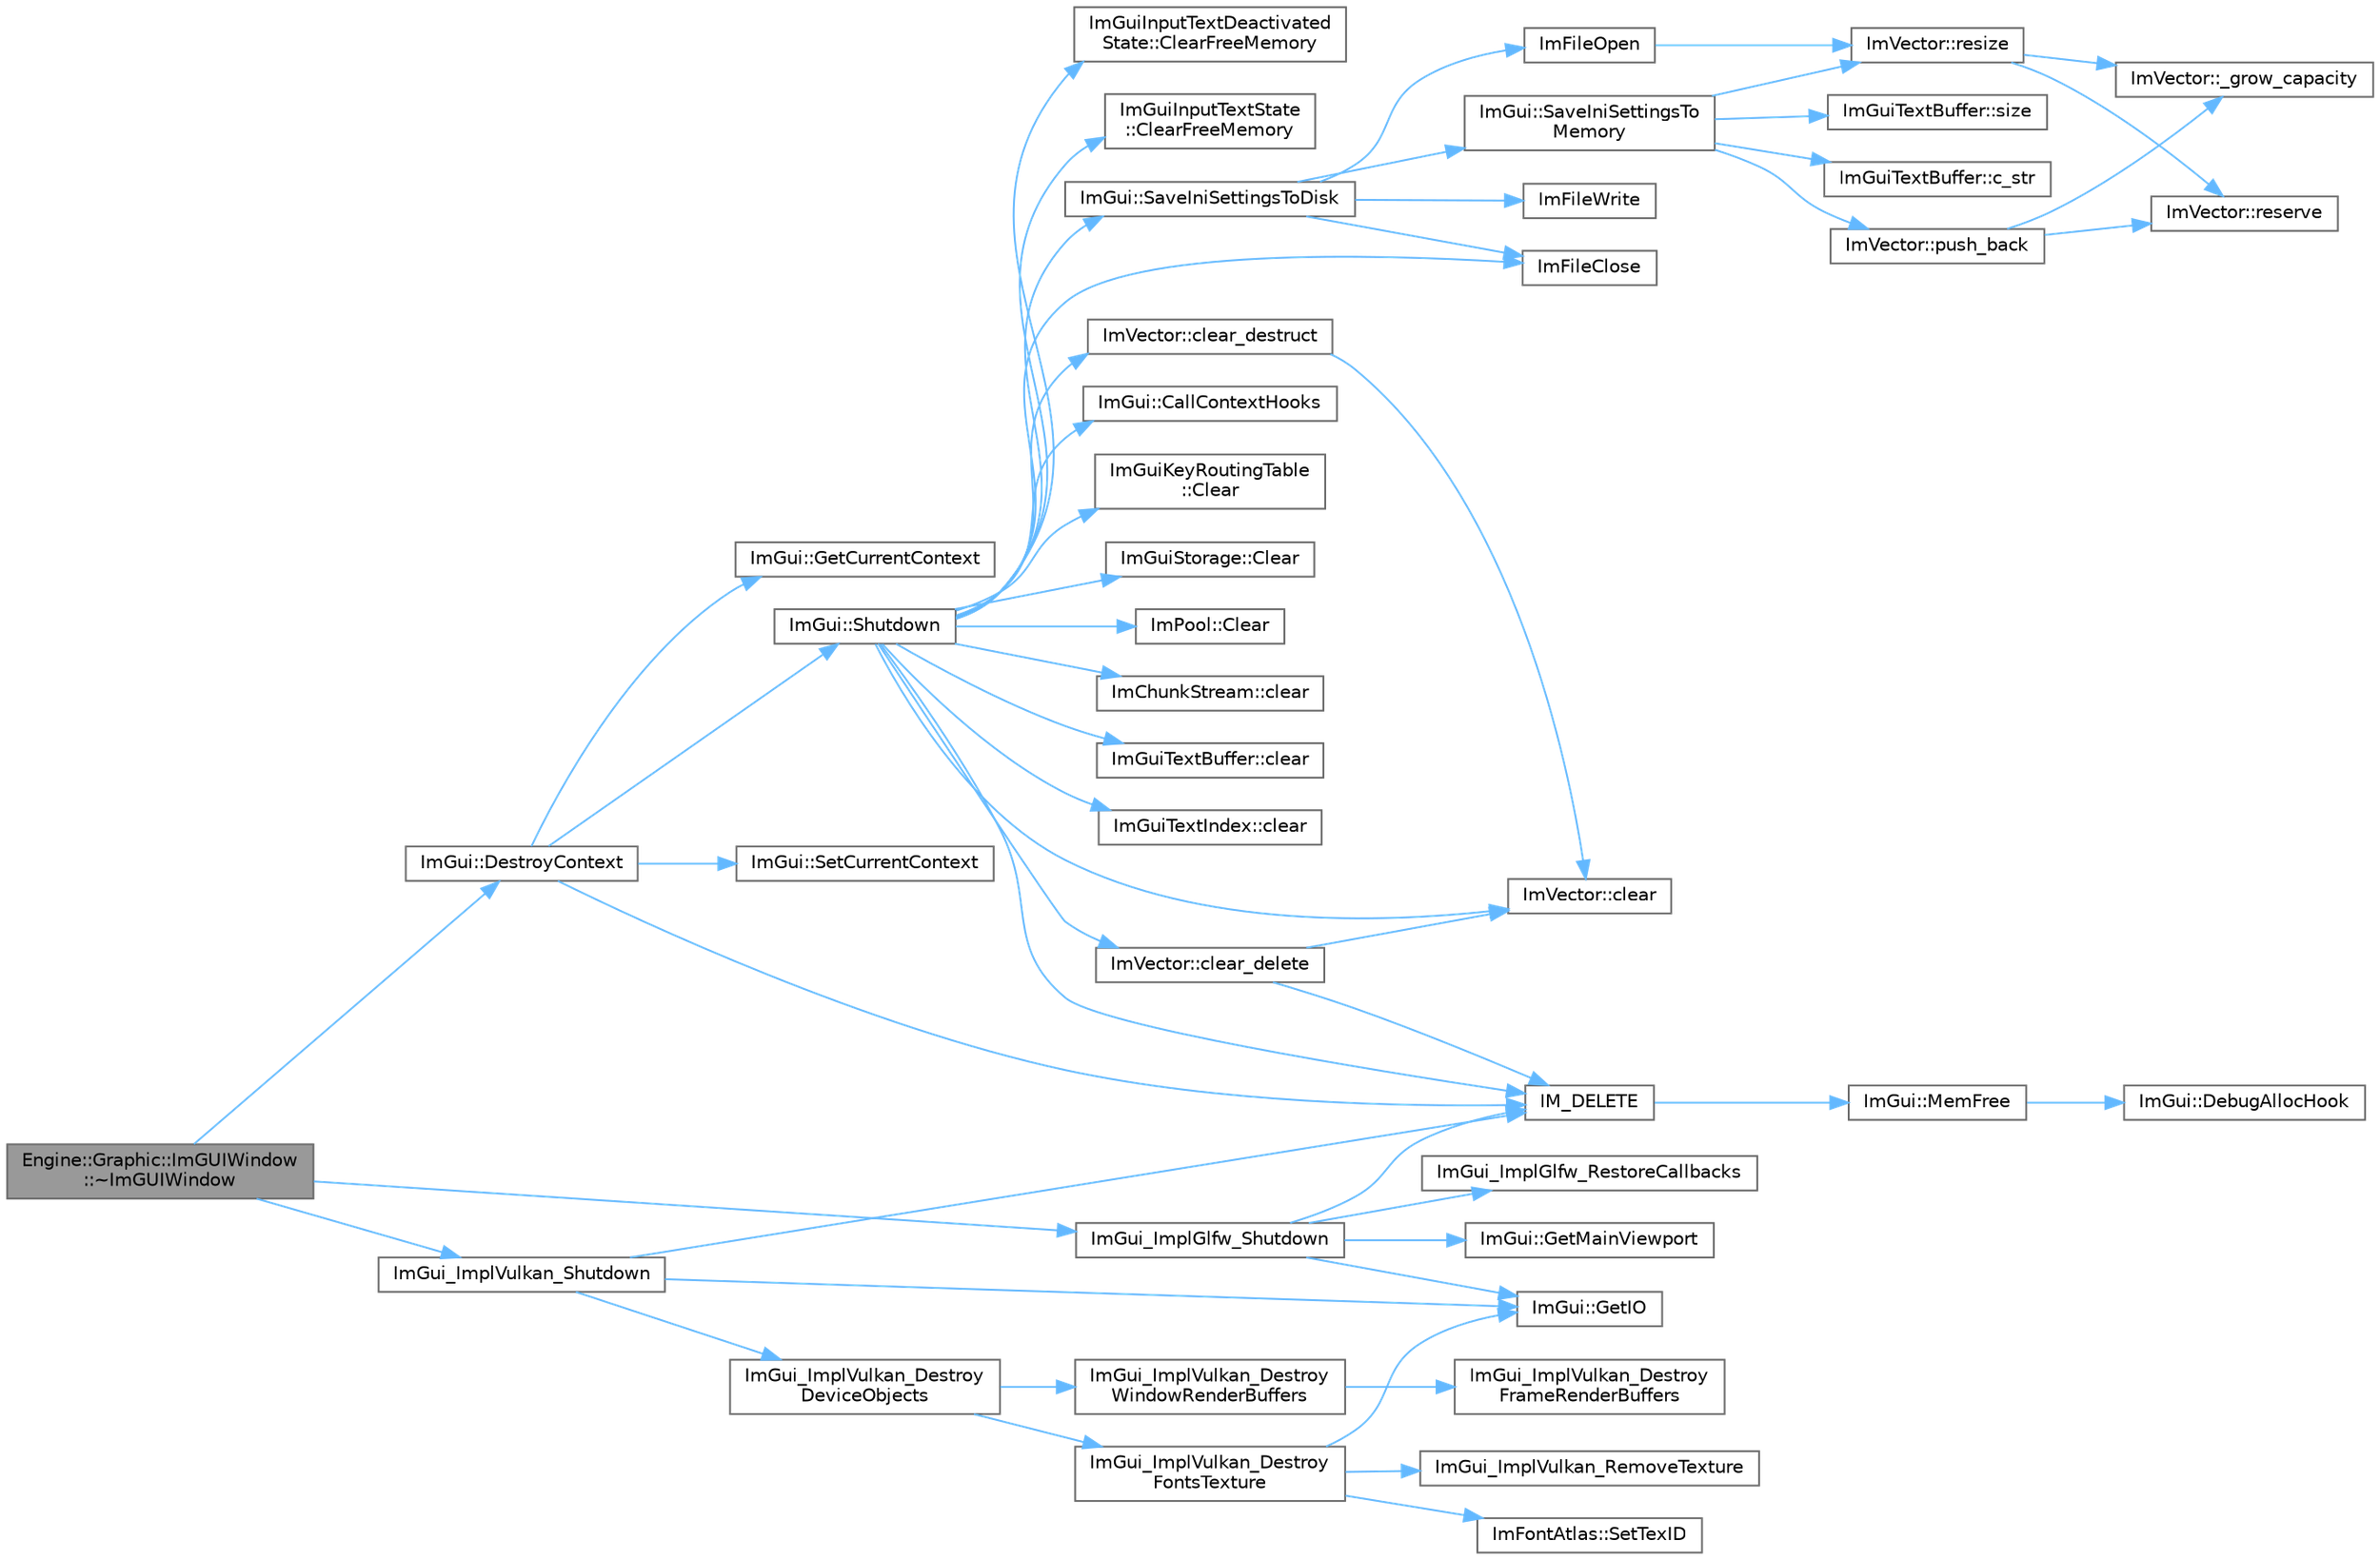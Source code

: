 digraph "Engine::Graphic::ImGUIWindow::~ImGUIWindow"
{
 // LATEX_PDF_SIZE
  bgcolor="transparent";
  edge [fontname=Helvetica,fontsize=10,labelfontname=Helvetica,labelfontsize=10];
  node [fontname=Helvetica,fontsize=10,shape=box,height=0.2,width=0.4];
  rankdir="LR";
  Node1 [id="Node000001",label="Engine::Graphic::ImGUIWindow\l::~ImGUIWindow",height=0.2,width=0.4,color="gray40", fillcolor="grey60", style="filled", fontcolor="black",tooltip=" "];
  Node1 -> Node2 [id="edge1_Node000001_Node000002",color="steelblue1",style="solid",tooltip=" "];
  Node2 [id="Node000002",label="ImGui::DestroyContext",height=0.2,width=0.4,color="grey40", fillcolor="white", style="filled",URL="$namespace_im_gui.html#ab9132deece575023170cd8e681d0581d",tooltip=" "];
  Node2 -> Node3 [id="edge2_Node000002_Node000003",color="steelblue1",style="solid",tooltip=" "];
  Node3 [id="Node000003",label="ImGui::GetCurrentContext",height=0.2,width=0.4,color="grey40", fillcolor="white", style="filled",URL="$namespace_im_gui.html#af557a6de5538099a0f6047eb994bbf42",tooltip=" "];
  Node2 -> Node4 [id="edge3_Node000002_Node000004",color="steelblue1",style="solid",tooltip=" "];
  Node4 [id="Node000004",label="IM_DELETE",height=0.2,width=0.4,color="grey40", fillcolor="white", style="filled",URL="$imgui_8h.html#a3c856832c3fe1da8767a9353da3707e1",tooltip=" "];
  Node4 -> Node5 [id="edge4_Node000004_Node000005",color="steelblue1",style="solid",tooltip=" "];
  Node5 [id="Node000005",label="ImGui::MemFree",height=0.2,width=0.4,color="grey40", fillcolor="white", style="filled",URL="$namespace_im_gui.html#a269ec695c6e722ec3da85dae37f0675d",tooltip=" "];
  Node5 -> Node6 [id="edge5_Node000005_Node000006",color="steelblue1",style="solid",tooltip=" "];
  Node6 [id="Node000006",label="ImGui::DebugAllocHook",height=0.2,width=0.4,color="grey40", fillcolor="white", style="filled",URL="$namespace_im_gui.html#af81dc8d88fa2e5d0996163993f90ccf8",tooltip=" "];
  Node2 -> Node7 [id="edge6_Node000002_Node000007",color="steelblue1",style="solid",tooltip=" "];
  Node7 [id="Node000007",label="ImGui::SetCurrentContext",height=0.2,width=0.4,color="grey40", fillcolor="white", style="filled",URL="$namespace_im_gui.html#a289dbbbffdadcf1231821d97a7c4a9be",tooltip=" "];
  Node2 -> Node8 [id="edge7_Node000002_Node000008",color="steelblue1",style="solid",tooltip=" "];
  Node8 [id="Node000008",label="ImGui::Shutdown",height=0.2,width=0.4,color="grey40", fillcolor="white", style="filled",URL="$namespace_im_gui.html#aeba34069558d4fbcf734a9c92ce3b773",tooltip=" "];
  Node8 -> Node9 [id="edge8_Node000008_Node000009",color="steelblue1",style="solid",tooltip=" "];
  Node9 [id="Node000009",label="ImGui::CallContextHooks",height=0.2,width=0.4,color="grey40", fillcolor="white", style="filled",URL="$namespace_im_gui.html#a61ced7f0dd38c604e895400a2e5eeeb2",tooltip=" "];
  Node8 -> Node10 [id="edge9_Node000008_Node000010",color="steelblue1",style="solid",tooltip=" "];
  Node10 [id="Node000010",label="ImGuiKeyRoutingTable\l::Clear",height=0.2,width=0.4,color="grey40", fillcolor="white", style="filled",URL="$struct_im_gui_key_routing_table.html#ae8180926fc30691edcc29d0a74d13d24",tooltip=" "];
  Node8 -> Node11 [id="edge10_Node000008_Node000011",color="steelblue1",style="solid",tooltip=" "];
  Node11 [id="Node000011",label="ImGuiStorage::Clear",height=0.2,width=0.4,color="grey40", fillcolor="white", style="filled",URL="$struct_im_gui_storage.html#a72ceecfbca3d08df8c2a232b77890c20",tooltip=" "];
  Node8 -> Node12 [id="edge11_Node000008_Node000012",color="steelblue1",style="solid",tooltip=" "];
  Node12 [id="Node000012",label="ImPool::Clear",height=0.2,width=0.4,color="grey40", fillcolor="white", style="filled",URL="$struct_im_pool.html#a613b0fa43ad7457ebde2988d4ea5f0be",tooltip=" "];
  Node8 -> Node13 [id="edge12_Node000008_Node000013",color="steelblue1",style="solid",tooltip=" "];
  Node13 [id="Node000013",label="ImChunkStream::clear",height=0.2,width=0.4,color="grey40", fillcolor="white", style="filled",URL="$struct_im_chunk_stream.html#a3bf3babbba7a8edafce99be0589379a3",tooltip=" "];
  Node8 -> Node14 [id="edge13_Node000008_Node000014",color="steelblue1",style="solid",tooltip=" "];
  Node14 [id="Node000014",label="ImGuiTextBuffer::clear",height=0.2,width=0.4,color="grey40", fillcolor="white", style="filled",URL="$struct_im_gui_text_buffer.html#a9e4edc9f950bc9e35d5c3b3071dbc0df",tooltip=" "];
  Node8 -> Node15 [id="edge14_Node000008_Node000015",color="steelblue1",style="solid",tooltip=" "];
  Node15 [id="Node000015",label="ImGuiTextIndex::clear",height=0.2,width=0.4,color="grey40", fillcolor="white", style="filled",URL="$struct_im_gui_text_index.html#a4c4f61227f86144ae9c054cc865eecb3",tooltip=" "];
  Node8 -> Node16 [id="edge15_Node000008_Node000016",color="steelblue1",style="solid",tooltip=" "];
  Node16 [id="Node000016",label="ImVector::clear",height=0.2,width=0.4,color="grey40", fillcolor="white", style="filled",URL="$struct_im_vector.html#ae2d401b4ec5f1113cdb8edb5a61a38f7",tooltip=" "];
  Node8 -> Node17 [id="edge16_Node000008_Node000017",color="steelblue1",style="solid",tooltip=" "];
  Node17 [id="Node000017",label="ImVector::clear_delete",height=0.2,width=0.4,color="grey40", fillcolor="white", style="filled",URL="$struct_im_vector.html#aed9c986ef3cd59fabbd89355d0023122",tooltip=" "];
  Node17 -> Node16 [id="edge17_Node000017_Node000016",color="steelblue1",style="solid",tooltip=" "];
  Node17 -> Node4 [id="edge18_Node000017_Node000004",color="steelblue1",style="solid",tooltip=" "];
  Node8 -> Node18 [id="edge19_Node000008_Node000018",color="steelblue1",style="solid",tooltip=" "];
  Node18 [id="Node000018",label="ImVector::clear_destruct",height=0.2,width=0.4,color="grey40", fillcolor="white", style="filled",URL="$struct_im_vector.html#ac1ed34eac753156e87e8a92f78dbbe3f",tooltip=" "];
  Node18 -> Node16 [id="edge20_Node000018_Node000016",color="steelblue1",style="solid",tooltip=" "];
  Node8 -> Node19 [id="edge21_Node000008_Node000019",color="steelblue1",style="solid",tooltip=" "];
  Node19 [id="Node000019",label="ImGuiInputTextDeactivated\lState::ClearFreeMemory",height=0.2,width=0.4,color="grey40", fillcolor="white", style="filled",URL="$struct_im_gui_input_text_deactivated_state.html#ab25f0ed83856bf370fa78e9a6aaaa895",tooltip=" "];
  Node8 -> Node20 [id="edge22_Node000008_Node000020",color="steelblue1",style="solid",tooltip=" "];
  Node20 [id="Node000020",label="ImGuiInputTextState\l::ClearFreeMemory",height=0.2,width=0.4,color="grey40", fillcolor="white", style="filled",URL="$struct_im_gui_input_text_state.html#a8be5f345ea5de89842d5a6716cb19b27",tooltip=" "];
  Node8 -> Node4 [id="edge23_Node000008_Node000004",color="steelblue1",style="solid",tooltip=" "];
  Node8 -> Node21 [id="edge24_Node000008_Node000021",color="steelblue1",style="solid",tooltip=" "];
  Node21 [id="Node000021",label="ImFileClose",height=0.2,width=0.4,color="grey40", fillcolor="white", style="filled",URL="$imgui_8cpp.html#ac4a6194720e9d693bc9d34e97d9465aa",tooltip=" "];
  Node8 -> Node22 [id="edge25_Node000008_Node000022",color="steelblue1",style="solid",tooltip=" "];
  Node22 [id="Node000022",label="ImGui::SaveIniSettingsToDisk",height=0.2,width=0.4,color="grey40", fillcolor="white", style="filled",URL="$namespace_im_gui.html#afa4985e7810be4e687bc4ff28cec8a4d",tooltip=" "];
  Node22 -> Node21 [id="edge26_Node000022_Node000021",color="steelblue1",style="solid",tooltip=" "];
  Node22 -> Node23 [id="edge27_Node000022_Node000023",color="steelblue1",style="solid",tooltip=" "];
  Node23 [id="Node000023",label="ImFileOpen",height=0.2,width=0.4,color="grey40", fillcolor="white", style="filled",URL="$imgui_8cpp.html#ae6a61623537c5a5de071fade1f0e8acd",tooltip=" "];
  Node23 -> Node24 [id="edge28_Node000023_Node000024",color="steelblue1",style="solid",tooltip=" "];
  Node24 [id="Node000024",label="ImVector::resize",height=0.2,width=0.4,color="grey40", fillcolor="white", style="filled",URL="$struct_im_vector.html#ac371dd62e56ae486b1a5038cf07eee56",tooltip=" "];
  Node24 -> Node25 [id="edge29_Node000024_Node000025",color="steelblue1",style="solid",tooltip=" "];
  Node25 [id="Node000025",label="ImVector::_grow_capacity",height=0.2,width=0.4,color="grey40", fillcolor="white", style="filled",URL="$struct_im_vector.html#a3a097635d464b1b70dc7d59996a88b28",tooltip=" "];
  Node24 -> Node26 [id="edge30_Node000024_Node000026",color="steelblue1",style="solid",tooltip=" "];
  Node26 [id="Node000026",label="ImVector::reserve",height=0.2,width=0.4,color="grey40", fillcolor="white", style="filled",URL="$struct_im_vector.html#a0f14f5736c3372157856eebb67123b75",tooltip=" "];
  Node22 -> Node27 [id="edge31_Node000022_Node000027",color="steelblue1",style="solid",tooltip=" "];
  Node27 [id="Node000027",label="ImFileWrite",height=0.2,width=0.4,color="grey40", fillcolor="white", style="filled",URL="$imgui_8cpp.html#aab6460bf5ebaa4975159cf0cd4324820",tooltip=" "];
  Node22 -> Node28 [id="edge32_Node000022_Node000028",color="steelblue1",style="solid",tooltip=" "];
  Node28 [id="Node000028",label="ImGui::SaveIniSettingsTo\lMemory",height=0.2,width=0.4,color="grey40", fillcolor="white", style="filled",URL="$namespace_im_gui.html#a27043a530e0e842e01c279dd4207f9eb",tooltip=" "];
  Node28 -> Node29 [id="edge33_Node000028_Node000029",color="steelblue1",style="solid",tooltip=" "];
  Node29 [id="Node000029",label="ImGuiTextBuffer::c_str",height=0.2,width=0.4,color="grey40", fillcolor="white", style="filled",URL="$struct_im_gui_text_buffer.html#ac78a076eb21b9c4ec532eb5109c84a64",tooltip=" "];
  Node28 -> Node30 [id="edge34_Node000028_Node000030",color="steelblue1",style="solid",tooltip=" "];
  Node30 [id="Node000030",label="ImVector::push_back",height=0.2,width=0.4,color="grey40", fillcolor="white", style="filled",URL="$struct_im_vector.html#aab5df48e0711a48bd12f3206e08c4108",tooltip=" "];
  Node30 -> Node25 [id="edge35_Node000030_Node000025",color="steelblue1",style="solid",tooltip=" "];
  Node30 -> Node26 [id="edge36_Node000030_Node000026",color="steelblue1",style="solid",tooltip=" "];
  Node28 -> Node24 [id="edge37_Node000028_Node000024",color="steelblue1",style="solid",tooltip=" "];
  Node28 -> Node31 [id="edge38_Node000028_Node000031",color="steelblue1",style="solid",tooltip=" "];
  Node31 [id="Node000031",label="ImGuiTextBuffer::size",height=0.2,width=0.4,color="grey40", fillcolor="white", style="filled",URL="$struct_im_gui_text_buffer.html#a2811fcd43e0224eb3bd0f3464b634289",tooltip=" "];
  Node1 -> Node32 [id="edge39_Node000001_Node000032",color="steelblue1",style="solid",tooltip=" "];
  Node32 [id="Node000032",label="ImGui_ImplGlfw_Shutdown",height=0.2,width=0.4,color="grey40", fillcolor="white", style="filled",URL="$imgui__impl__glfw_8cpp.html#a983c2903ccb938fea5ecdd4d53e54704",tooltip=" "];
  Node32 -> Node33 [id="edge40_Node000032_Node000033",color="steelblue1",style="solid",tooltip=" "];
  Node33 [id="Node000033",label="ImGui::GetIO",height=0.2,width=0.4,color="grey40", fillcolor="white", style="filled",URL="$namespace_im_gui.html#a3179e560812f878f3961ce803a5d9302",tooltip=" "];
  Node32 -> Node34 [id="edge41_Node000032_Node000034",color="steelblue1",style="solid",tooltip=" "];
  Node34 [id="Node000034",label="ImGui::GetMainViewport",height=0.2,width=0.4,color="grey40", fillcolor="white", style="filled",URL="$namespace_im_gui.html#a7bf620af1d66ee7d7b06701894d23e60",tooltip=" "];
  Node32 -> Node4 [id="edge42_Node000032_Node000004",color="steelblue1",style="solid",tooltip=" "];
  Node32 -> Node35 [id="edge43_Node000032_Node000035",color="steelblue1",style="solid",tooltip=" "];
  Node35 [id="Node000035",label="ImGui_ImplGlfw_RestoreCallbacks",height=0.2,width=0.4,color="grey40", fillcolor="white", style="filled",URL="$imgui__impl__glfw_8cpp.html#aa7cddd7ef946da421374a6bea12db744",tooltip=" "];
  Node1 -> Node36 [id="edge44_Node000001_Node000036",color="steelblue1",style="solid",tooltip=" "];
  Node36 [id="Node000036",label="ImGui_ImplVulkan_Shutdown",height=0.2,width=0.4,color="grey40", fillcolor="white", style="filled",URL="$imgui__impl__vulkan_8cpp.html#a5d24b6d00ffdc460712b1966199c28a2",tooltip=" "];
  Node36 -> Node33 [id="edge45_Node000036_Node000033",color="steelblue1",style="solid",tooltip=" "];
  Node36 -> Node4 [id="edge46_Node000036_Node000004",color="steelblue1",style="solid",tooltip=" "];
  Node36 -> Node37 [id="edge47_Node000036_Node000037",color="steelblue1",style="solid",tooltip=" "];
  Node37 [id="Node000037",label="ImGui_ImplVulkan_Destroy\lDeviceObjects",height=0.2,width=0.4,color="grey40", fillcolor="white", style="filled",URL="$imgui__impl__vulkan_8cpp.html#a74aab8119e9e91d8932f955546dcd973",tooltip=" "];
  Node37 -> Node38 [id="edge48_Node000037_Node000038",color="steelblue1",style="solid",tooltip=" "];
  Node38 [id="Node000038",label="ImGui_ImplVulkan_Destroy\lFontsTexture",height=0.2,width=0.4,color="grey40", fillcolor="white", style="filled",URL="$imgui__impl__vulkan_8cpp.html#a02d628dd92228291573067cbf882aa1b",tooltip=" "];
  Node38 -> Node33 [id="edge49_Node000038_Node000033",color="steelblue1",style="solid",tooltip=" "];
  Node38 -> Node39 [id="edge50_Node000038_Node000039",color="steelblue1",style="solid",tooltip=" "];
  Node39 [id="Node000039",label="ImGui_ImplVulkan_RemoveTexture",height=0.2,width=0.4,color="grey40", fillcolor="white", style="filled",URL="$imgui__impl__vulkan_8cpp.html#a97915175facfdbf3fba699a17f2098c8",tooltip=" "];
  Node38 -> Node40 [id="edge51_Node000038_Node000040",color="steelblue1",style="solid",tooltip=" "];
  Node40 [id="Node000040",label="ImFontAtlas::SetTexID",height=0.2,width=0.4,color="grey40", fillcolor="white", style="filled",URL="$struct_im_font_atlas.html#a96ffd1956c11dac4f79b43c095828445",tooltip=" "];
  Node37 -> Node41 [id="edge52_Node000037_Node000041",color="steelblue1",style="solid",tooltip=" "];
  Node41 [id="Node000041",label="ImGui_ImplVulkan_Destroy\lWindowRenderBuffers",height=0.2,width=0.4,color="grey40", fillcolor="white", style="filled",URL="$imgui__impl__vulkan_8cpp.html#ae1271c0808a7961eec36e864613f2e1d",tooltip=" "];
  Node41 -> Node42 [id="edge53_Node000041_Node000042",color="steelblue1",style="solid",tooltip=" "];
  Node42 [id="Node000042",label="ImGui_ImplVulkan_Destroy\lFrameRenderBuffers",height=0.2,width=0.4,color="grey40", fillcolor="white", style="filled",URL="$imgui__impl__vulkan_8cpp.html#ab6821285fa7713417f41013b4efd91ff",tooltip=" "];
}
